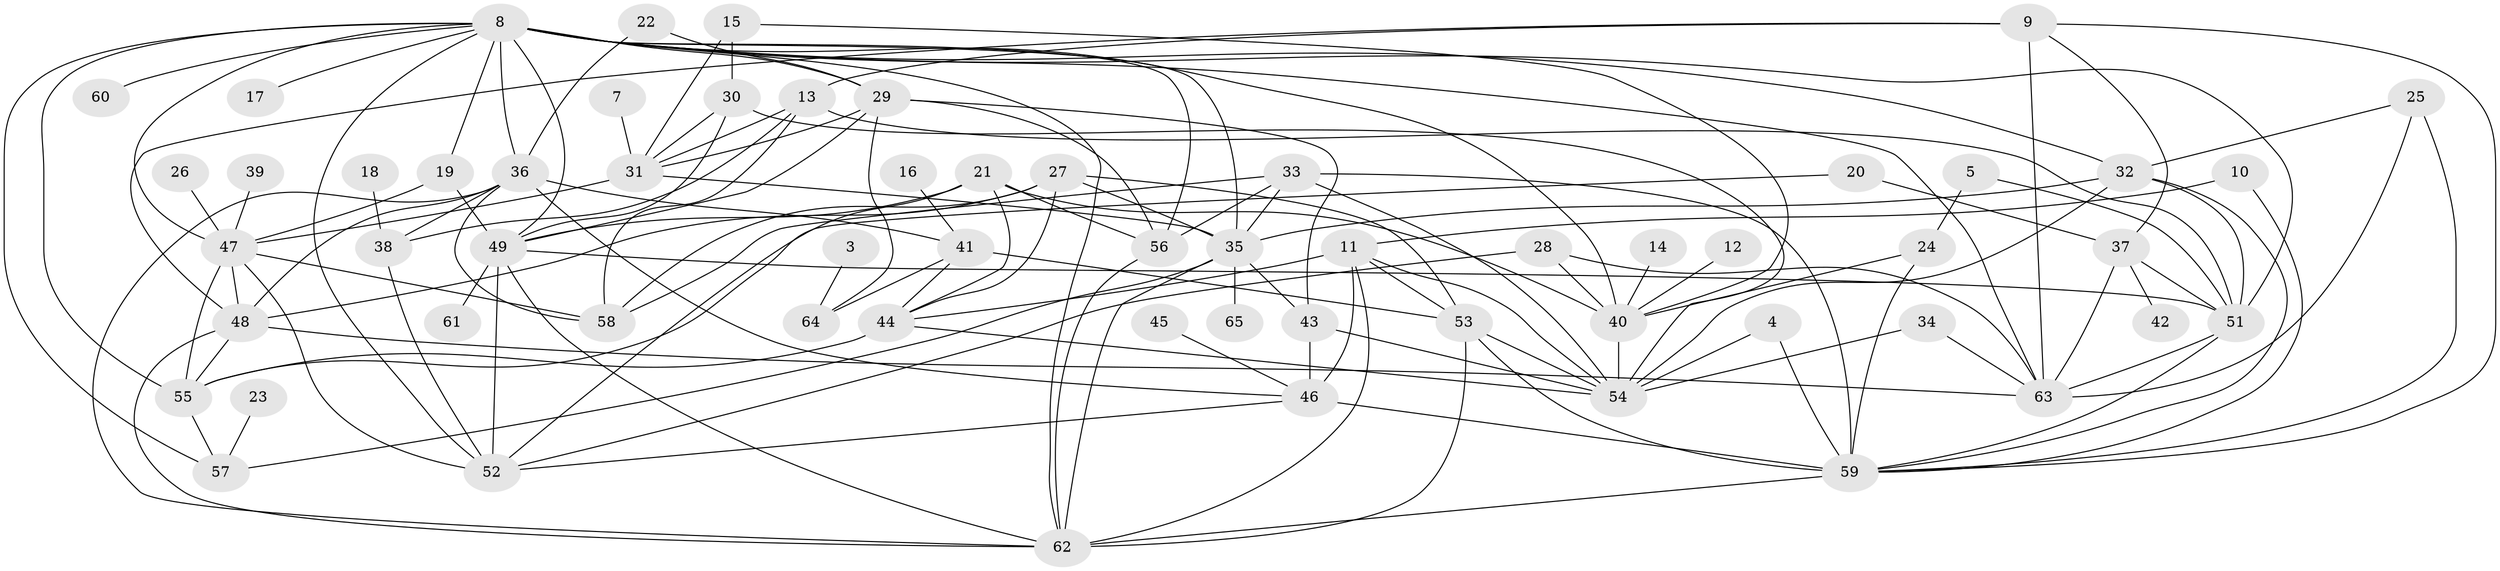 // original degree distribution, {2: 0.2, 3: 0.2153846153846154, 0: 0.03076923076923077, 5: 0.09230769230769231, 6: 0.11538461538461539, 10: 0.007692307692307693, 7: 0.007692307692307693, 4: 0.18461538461538463, 1: 0.14615384615384616}
// Generated by graph-tools (version 1.1) at 2025/25/03/09/25 03:25:22]
// undirected, 61 vertices, 138 edges
graph export_dot {
graph [start="1"]
  node [color=gray90,style=filled];
  3;
  4;
  5;
  7;
  8;
  9;
  10;
  11;
  12;
  13;
  14;
  15;
  16;
  17;
  18;
  19;
  20;
  21;
  22;
  23;
  24;
  25;
  26;
  27;
  28;
  29;
  30;
  31;
  32;
  33;
  34;
  35;
  36;
  37;
  38;
  39;
  40;
  41;
  42;
  43;
  44;
  45;
  46;
  47;
  48;
  49;
  51;
  52;
  53;
  54;
  55;
  56;
  57;
  58;
  59;
  60;
  61;
  62;
  63;
  64;
  65;
  3 -- 64 [weight=1.0];
  4 -- 54 [weight=1.0];
  4 -- 59 [weight=1.0];
  5 -- 24 [weight=1.0];
  5 -- 51 [weight=1.0];
  7 -- 31 [weight=1.0];
  8 -- 17 [weight=1.0];
  8 -- 19 [weight=1.0];
  8 -- 29 [weight=1.0];
  8 -- 32 [weight=1.0];
  8 -- 35 [weight=1.0];
  8 -- 36 [weight=1.0];
  8 -- 40 [weight=1.0];
  8 -- 47 [weight=2.0];
  8 -- 49 [weight=1.0];
  8 -- 51 [weight=1.0];
  8 -- 52 [weight=1.0];
  8 -- 55 [weight=1.0];
  8 -- 56 [weight=1.0];
  8 -- 57 [weight=1.0];
  8 -- 60 [weight=1.0];
  8 -- 62 [weight=1.0];
  8 -- 63 [weight=1.0];
  9 -- 13 [weight=1.0];
  9 -- 37 [weight=1.0];
  9 -- 48 [weight=1.0];
  9 -- 59 [weight=1.0];
  9 -- 63 [weight=1.0];
  10 -- 11 [weight=1.0];
  10 -- 59 [weight=1.0];
  11 -- 44 [weight=1.0];
  11 -- 46 [weight=1.0];
  11 -- 53 [weight=1.0];
  11 -- 54 [weight=1.0];
  11 -- 62 [weight=1.0];
  12 -- 40 [weight=1.0];
  13 -- 31 [weight=1.0];
  13 -- 38 [weight=1.0];
  13 -- 51 [weight=1.0];
  13 -- 58 [weight=1.0];
  14 -- 40 [weight=1.0];
  15 -- 30 [weight=1.0];
  15 -- 31 [weight=1.0];
  15 -- 40 [weight=1.0];
  16 -- 41 [weight=1.0];
  18 -- 38 [weight=1.0];
  19 -- 47 [weight=2.0];
  19 -- 49 [weight=1.0];
  20 -- 37 [weight=1.0];
  20 -- 55 [weight=1.0];
  21 -- 40 [weight=1.0];
  21 -- 44 [weight=1.0];
  21 -- 49 [weight=1.0];
  21 -- 52 [weight=1.0];
  21 -- 56 [weight=1.0];
  22 -- 29 [weight=1.0];
  22 -- 36 [weight=1.0];
  23 -- 57 [weight=1.0];
  24 -- 40 [weight=1.0];
  24 -- 59 [weight=1.0];
  25 -- 32 [weight=1.0];
  25 -- 59 [weight=1.0];
  25 -- 63 [weight=1.0];
  26 -- 47 [weight=1.0];
  27 -- 35 [weight=1.0];
  27 -- 44 [weight=1.0];
  27 -- 48 [weight=1.0];
  27 -- 53 [weight=1.0];
  27 -- 58 [weight=1.0];
  28 -- 40 [weight=1.0];
  28 -- 52 [weight=1.0];
  28 -- 63 [weight=1.0];
  29 -- 31 [weight=1.0];
  29 -- 43 [weight=1.0];
  29 -- 49 [weight=1.0];
  29 -- 56 [weight=1.0];
  29 -- 64 [weight=1.0];
  30 -- 31 [weight=1.0];
  30 -- 49 [weight=2.0];
  30 -- 54 [weight=1.0];
  31 -- 35 [weight=1.0];
  31 -- 47 [weight=1.0];
  32 -- 35 [weight=1.0];
  32 -- 51 [weight=1.0];
  32 -- 54 [weight=2.0];
  32 -- 59 [weight=1.0];
  33 -- 35 [weight=1.0];
  33 -- 54 [weight=1.0];
  33 -- 56 [weight=1.0];
  33 -- 58 [weight=1.0];
  33 -- 59 [weight=1.0];
  34 -- 54 [weight=1.0];
  34 -- 63 [weight=1.0];
  35 -- 43 [weight=1.0];
  35 -- 57 [weight=1.0];
  35 -- 62 [weight=1.0];
  35 -- 65 [weight=1.0];
  36 -- 38 [weight=1.0];
  36 -- 41 [weight=1.0];
  36 -- 46 [weight=1.0];
  36 -- 48 [weight=1.0];
  36 -- 58 [weight=1.0];
  36 -- 62 [weight=1.0];
  37 -- 42 [weight=1.0];
  37 -- 51 [weight=1.0];
  37 -- 63 [weight=1.0];
  38 -- 52 [weight=1.0];
  39 -- 47 [weight=1.0];
  40 -- 54 [weight=1.0];
  41 -- 44 [weight=1.0];
  41 -- 53 [weight=1.0];
  41 -- 64 [weight=1.0];
  43 -- 46 [weight=1.0];
  43 -- 54 [weight=1.0];
  44 -- 54 [weight=1.0];
  44 -- 55 [weight=1.0];
  45 -- 46 [weight=1.0];
  46 -- 52 [weight=1.0];
  46 -- 59 [weight=2.0];
  47 -- 48 [weight=1.0];
  47 -- 52 [weight=1.0];
  47 -- 55 [weight=1.0];
  47 -- 58 [weight=1.0];
  48 -- 55 [weight=1.0];
  48 -- 62 [weight=1.0];
  48 -- 63 [weight=1.0];
  49 -- 51 [weight=1.0];
  49 -- 52 [weight=1.0];
  49 -- 61 [weight=1.0];
  49 -- 62 [weight=1.0];
  51 -- 59 [weight=1.0];
  51 -- 63 [weight=1.0];
  53 -- 54 [weight=1.0];
  53 -- 59 [weight=1.0];
  53 -- 62 [weight=2.0];
  55 -- 57 [weight=1.0];
  56 -- 62 [weight=1.0];
  59 -- 62 [weight=1.0];
}
